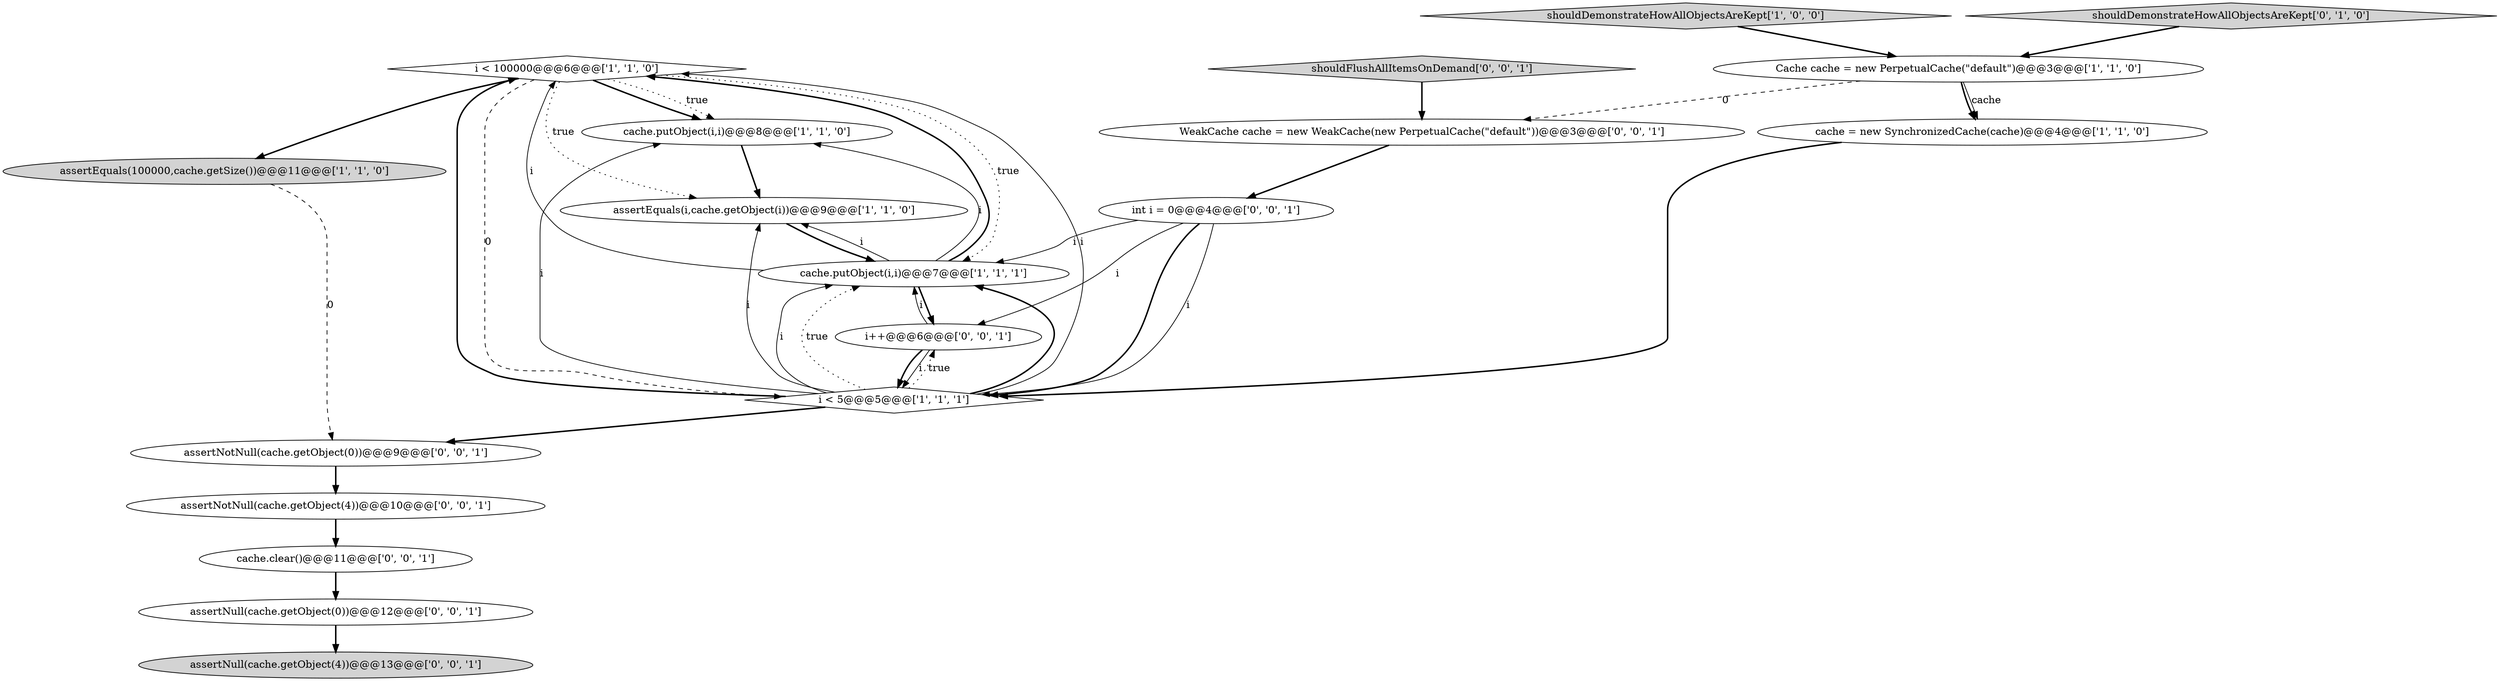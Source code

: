 digraph {
11 [style = filled, label = "assertNotNull(cache.getObject(0))@@@9@@@['0', '0', '1']", fillcolor = white, shape = ellipse image = "AAA0AAABBB3BBB"];
2 [style = filled, label = "assertEquals(100000,cache.getSize())@@@11@@@['1', '1', '0']", fillcolor = lightgray, shape = ellipse image = "AAA0AAABBB1BBB"];
10 [style = filled, label = "cache.clear()@@@11@@@['0', '0', '1']", fillcolor = white, shape = ellipse image = "AAA0AAABBB3BBB"];
5 [style = filled, label = "cache.putObject(i,i)@@@8@@@['1', '1', '0']", fillcolor = white, shape = ellipse image = "AAA0AAABBB1BBB"];
7 [style = filled, label = "i < 100000@@@6@@@['1', '1', '0']", fillcolor = white, shape = diamond image = "AAA0AAABBB1BBB"];
14 [style = filled, label = "int i = 0@@@4@@@['0', '0', '1']", fillcolor = white, shape = ellipse image = "AAA0AAABBB3BBB"];
17 [style = filled, label = "assertNotNull(cache.getObject(4))@@@10@@@['0', '0', '1']", fillcolor = white, shape = ellipse image = "AAA0AAABBB3BBB"];
6 [style = filled, label = "shouldDemonstrateHowAllObjectsAreKept['1', '0', '0']", fillcolor = lightgray, shape = diamond image = "AAA0AAABBB1BBB"];
18 [style = filled, label = "shouldFlushAllItemsOnDemand['0', '0', '1']", fillcolor = lightgray, shape = diamond image = "AAA0AAABBB3BBB"];
9 [style = filled, label = "shouldDemonstrateHowAllObjectsAreKept['0', '1', '0']", fillcolor = lightgray, shape = diamond image = "AAA0AAABBB2BBB"];
0 [style = filled, label = "i < 5@@@5@@@['1', '1', '1']", fillcolor = white, shape = diamond image = "AAA0AAABBB1BBB"];
3 [style = filled, label = "cache.putObject(i,i)@@@7@@@['1', '1', '1']", fillcolor = white, shape = ellipse image = "AAA0AAABBB1BBB"];
12 [style = filled, label = "assertNull(cache.getObject(4))@@@13@@@['0', '0', '1']", fillcolor = lightgray, shape = ellipse image = "AAA0AAABBB3BBB"];
15 [style = filled, label = "i++@@@6@@@['0', '0', '1']", fillcolor = white, shape = ellipse image = "AAA0AAABBB3BBB"];
4 [style = filled, label = "cache = new SynchronizedCache(cache)@@@4@@@['1', '1', '0']", fillcolor = white, shape = ellipse image = "AAA0AAABBB1BBB"];
1 [style = filled, label = "Cache cache = new PerpetualCache(\"default\")@@@3@@@['1', '1', '0']", fillcolor = white, shape = ellipse image = "AAA0AAABBB1BBB"];
16 [style = filled, label = "WeakCache cache = new WeakCache(new PerpetualCache(\"default\"))@@@3@@@['0', '0', '1']", fillcolor = white, shape = ellipse image = "AAA0AAABBB3BBB"];
13 [style = filled, label = "assertNull(cache.getObject(0))@@@12@@@['0', '0', '1']", fillcolor = white, shape = ellipse image = "AAA0AAABBB3BBB"];
8 [style = filled, label = "assertEquals(i,cache.getObject(i))@@@9@@@['1', '1', '0']", fillcolor = white, shape = ellipse image = "AAA0AAABBB1BBB"];
0->3 [style = bold, label=""];
17->10 [style = bold, label=""];
5->8 [style = bold, label=""];
1->4 [style = bold, label=""];
3->5 [style = solid, label="i"];
0->15 [style = dotted, label="true"];
3->8 [style = solid, label="i"];
3->7 [style = solid, label="i"];
8->3 [style = bold, label=""];
0->11 [style = bold, label=""];
3->15 [style = bold, label=""];
7->0 [style = dashed, label="0"];
15->0 [style = solid, label="i"];
14->3 [style = solid, label="i"];
1->4 [style = solid, label="cache"];
0->5 [style = solid, label="i"];
4->0 [style = bold, label=""];
0->7 [style = bold, label=""];
7->5 [style = dotted, label="true"];
15->3 [style = solid, label="i"];
6->1 [style = bold, label=""];
7->5 [style = bold, label=""];
13->12 [style = bold, label=""];
14->0 [style = bold, label=""];
10->13 [style = bold, label=""];
3->7 [style = bold, label=""];
7->3 [style = dotted, label="true"];
7->2 [style = bold, label=""];
1->16 [style = dashed, label="0"];
15->0 [style = bold, label=""];
0->3 [style = solid, label="i"];
0->8 [style = solid, label="i"];
14->0 [style = solid, label="i"];
16->14 [style = bold, label=""];
11->17 [style = bold, label=""];
2->11 [style = dashed, label="0"];
0->3 [style = dotted, label="true"];
14->15 [style = solid, label="i"];
9->1 [style = bold, label=""];
7->8 [style = dotted, label="true"];
0->7 [style = solid, label="i"];
18->16 [style = bold, label=""];
}
